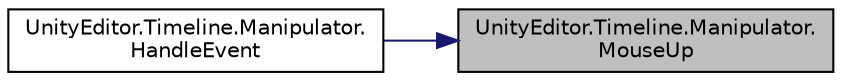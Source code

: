 digraph "UnityEditor.Timeline.Manipulator.MouseUp"
{
 // LATEX_PDF_SIZE
  edge [fontname="Helvetica",fontsize="10",labelfontname="Helvetica",labelfontsize="10"];
  node [fontname="Helvetica",fontsize="10",shape=record];
  rankdir="RL";
  Node1 [label="UnityEditor.Timeline.Manipulator.\lMouseUp",height=0.2,width=0.4,color="black", fillcolor="grey75", style="filled", fontcolor="black",tooltip=" "];
  Node1 -> Node2 [dir="back",color="midnightblue",fontsize="10",style="solid",fontname="Helvetica"];
  Node2 [label="UnityEditor.Timeline.Manipulator.\lHandleEvent",height=0.2,width=0.4,color="black", fillcolor="white", style="filled",URL="$class_unity_editor_1_1_timeline_1_1_manipulator.html#af52da00330a83b17c0397ac8d430fbf0",tooltip=" "];
}
